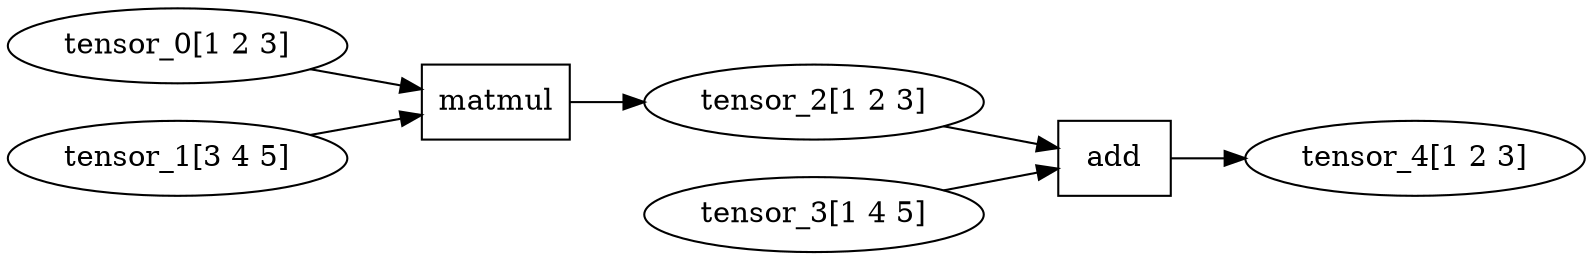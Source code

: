 digraph computational_graph {
  rankdir=LR;
  node [shape=record];
  "0xc000102120" [label="tensor_0[1 2 3]", shape=ellipse];
  "0xc000102180" [label="tensor_1[3 4 5]", shape=ellipse];
  "0xc0001021e0" [label="tensor_2[1 2 3]", shape=ellipse];
  "0xc000102240" [label="matmul", shape=rectangle];
  "0xc0001022a0" [label="tensor_3[1 4 5]", shape=ellipse];
  "0xc000102300" [label="tensor_4[1 2 3]", shape=ellipse];
  "0xc000102360" [label="add", shape=rectangle];
  "0xc000102240" -> "0xc0001021e0";
  "0xc000102120" -> "0xc000102240";
  "0xc000102180" -> "0xc000102240";
  "0xc000102360" -> "0xc000102300";
  "0xc0001022a0" -> "0xc000102360";
  "0xc0001021e0" -> "0xc000102360";
}
